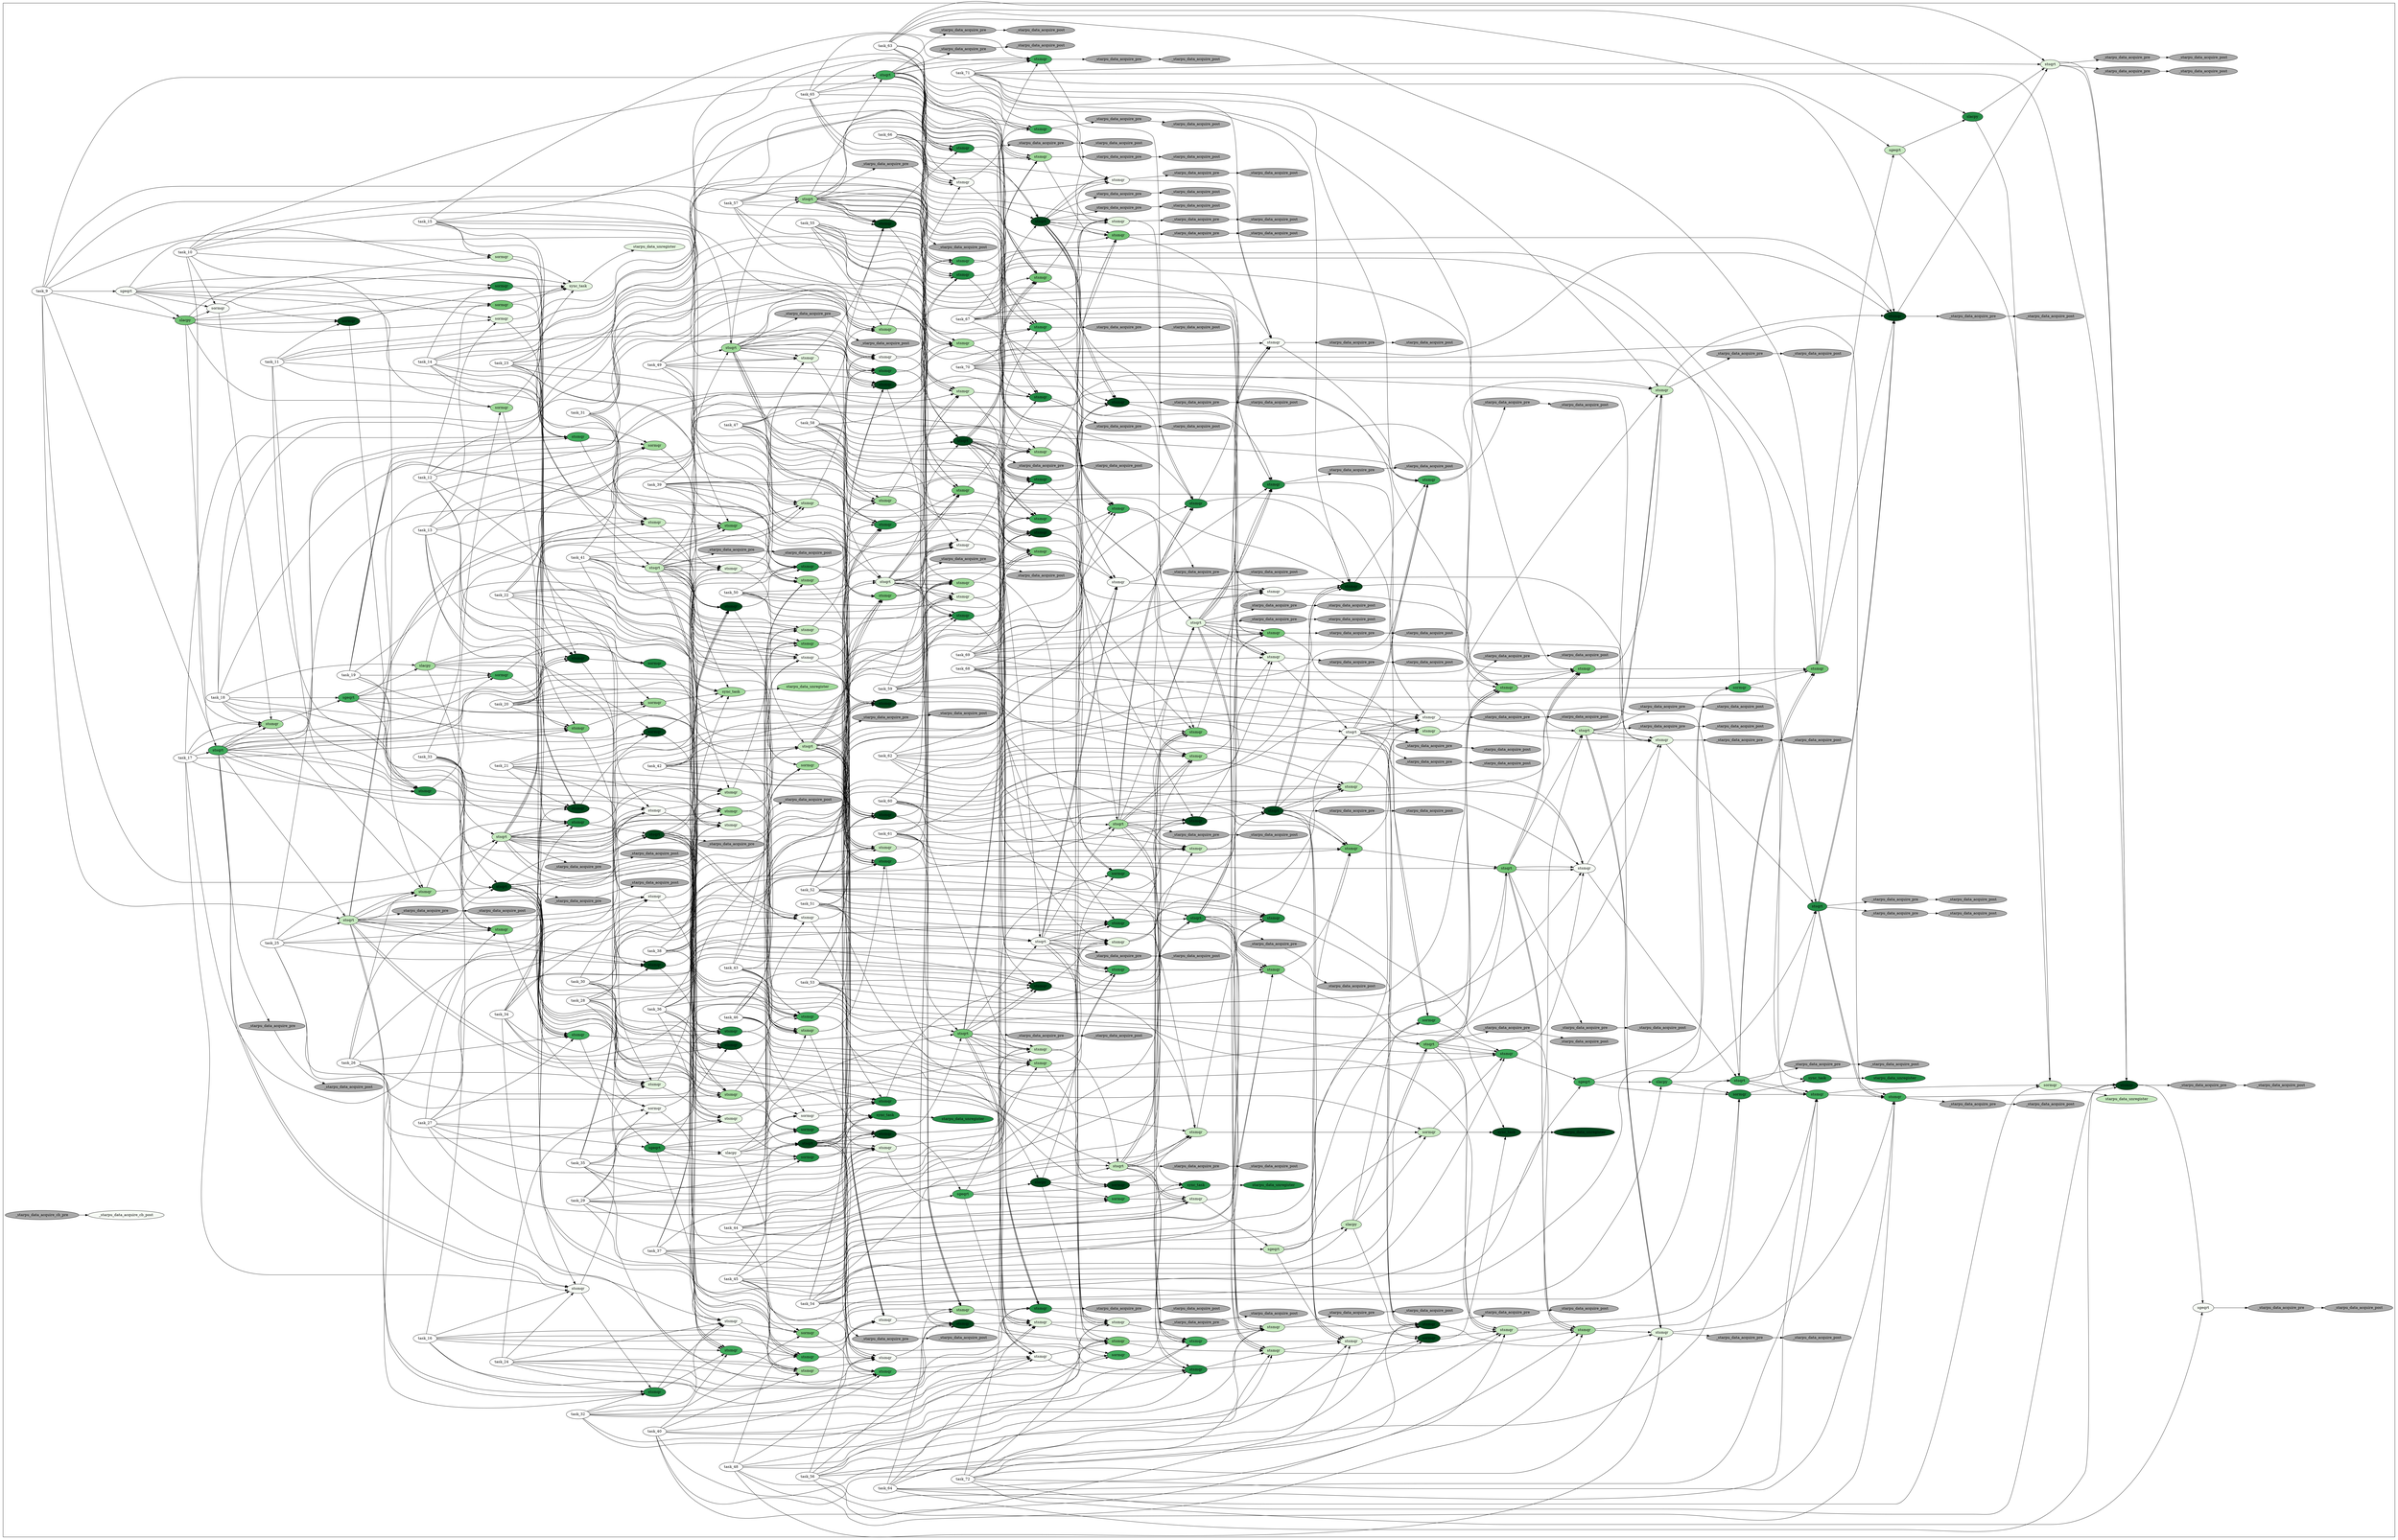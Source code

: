 digraph G {
	color=white
	rankdir=LR;
subgraph cluster_0 {
	color=black;
	 "task_9"->"task_73"
	 "task_73"->"task_74"
	 "task_9"->"task_74"
	 "task_74"->"task_75"
	 "task_73"->"task_75"
	 "task_10"->"task_75"
	 "task_74"->"task_76"
	 "task_73"->"task_76"
	 "task_11"->"task_76"
	 "task_74"->"task_77"
	 "task_73"->"task_77"
	 "task_12"->"task_77"
	 "task_74"->"task_78"
	 "task_73"->"task_78"
	 "task_13"->"task_78"
	 "task_74"->"task_79"
	 "task_73"->"task_79"
	 "task_14"->"task_79"
	 "task_74"->"task_80"
	 "task_73"->"task_80"
	 "task_15"->"task_80"
	 "task_74"->"task_81"
	 "task_73"->"task_81"
	 "task_16"->"task_81"
	 "task_74"->"task_82"
	 "task_9"->"task_82"
	 "task_17"->"task_82"
	 "task_75"->"task_83"
	 "task_10"->"task_83"
	 "task_18"->"task_83"
	 "task_82"->"task_83"
	 "task_17"->"task_83"
	 "task_82"->"task_83"
	 "task_76"->"task_84"
	 "task_11"->"task_84"
	 "task_19"->"task_84"
	 "task_82"->"task_84"
	 "task_17"->"task_84"
	 "task_82"->"task_84"
	 "task_77"->"task_85"
	 "task_12"->"task_85"
	 "task_20"->"task_85"
	 "task_82"->"task_85"
	 "task_17"->"task_85"
	 "task_82"->"task_85"
	 "task_78"->"task_86"
	 "task_13"->"task_86"
	 "task_21"->"task_86"
	 "task_82"->"task_86"
	 "task_17"->"task_86"
	 "task_82"->"task_86"
	 "task_79"->"task_87"
	 "task_14"->"task_87"
	 "task_22"->"task_87"
	 "task_82"->"task_87"
	 "task_17"->"task_87"
	 "task_82"->"task_87"
	 "task_80"->"task_88"
	 "task_15"->"task_88"
	 "task_23"->"task_88"
	 "task_82"->"task_88"
	 "task_17"->"task_88"
	 "task_82"->"task_88"
	 "task_81"->"task_89"
	 "task_16"->"task_89"
	 "task_24"->"task_89"
	 "task_82"->"task_89"
	 "task_17"->"task_89"
	 "task_82"->"task_89"
	 "task_82"->"task_90"
	 "task_9"->"task_90"
	 "task_25"->"task_90"
	 "task_83"->"task_91"
	 "task_10"->"task_91"
	 "task_26"->"task_91"
	 "task_90"->"task_91"
	 "task_25"->"task_91"
	 "task_90"->"task_91"
	 "task_84"->"task_92"
	 "task_11"->"task_92"
	 "task_27"->"task_92"
	 "task_90"->"task_92"
	 "task_25"->"task_92"
	 "task_90"->"task_92"
	 "task_85"->"task_93"
	 "task_12"->"task_93"
	 "task_28"->"task_93"
	 "task_90"->"task_93"
	 "task_25"->"task_93"
	 "task_90"->"task_93"
	 "task_86"->"task_94"
	 "task_13"->"task_94"
	 "task_29"->"task_94"
	 "task_90"->"task_94"
	 "task_25"->"task_94"
	 "task_90"->"task_94"
	 "task_87"->"task_95"
	 "task_14"->"task_95"
	 "task_30"->"task_95"
	 "task_90"->"task_95"
	 "task_25"->"task_95"
	 "task_90"->"task_95"
	 "task_88"->"task_96"
	 "task_15"->"task_96"
	 "task_31"->"task_96"
	 "task_90"->"task_96"
	 "task_25"->"task_96"
	 "task_90"->"task_96"
	 "task_89"->"task_97"
	 "task_16"->"task_97"
	 "task_32"->"task_97"
	 "task_90"->"task_97"
	 "task_25"->"task_97"
	 "task_90"->"task_97"
	 "task_90"->"task_98"
	 "task_9"->"task_98"
	 "task_33"->"task_98"
	 "task_91"->"task_99"
	 "task_10"->"task_99"
	 "task_34"->"task_99"
	 "task_98"->"task_99"
	 "task_33"->"task_99"
	 "task_98"->"task_99"
	 "task_92"->"task_100"
	 "task_11"->"task_100"
	 "task_35"->"task_100"
	 "task_98"->"task_100"
	 "task_33"->"task_100"
	 "task_98"->"task_100"
	 "task_93"->"task_101"
	 "task_12"->"task_101"
	 "task_36"->"task_101"
	 "task_98"->"task_101"
	 "task_33"->"task_101"
	 "task_98"->"task_101"
	 "task_94"->"task_102"
	 "task_13"->"task_102"
	 "task_37"->"task_102"
	 "task_98"->"task_102"
	 "task_33"->"task_102"
	 "task_98"->"task_102"
	 "task_95"->"task_103"
	 "task_14"->"task_103"
	 "task_38"->"task_103"
	 "task_98"->"task_103"
	 "task_33"->"task_103"
	 "task_98"->"task_103"
	 "task_96"->"task_104"
	 "task_15"->"task_104"
	 "task_39"->"task_104"
	 "task_98"->"task_104"
	 "task_33"->"task_104"
	 "task_98"->"task_104"
	 "task_97"->"task_105"
	 "task_16"->"task_105"
	 "task_40"->"task_105"
	 "task_98"->"task_105"
	 "task_33"->"task_105"
	 "task_98"->"task_105"
	 "task_98"->"task_106"
	 "task_9"->"task_106"
	 "task_41"->"task_106"
	 "task_99"->"task_107"
	 "task_10"->"task_107"
	 "task_42"->"task_107"
	 "task_106"->"task_107"
	 "task_41"->"task_107"
	 "task_106"->"task_107"
	 "task_100"->"task_108"
	 "task_11"->"task_108"
	 "task_43"->"task_108"
	 "task_106"->"task_108"
	 "task_41"->"task_108"
	 "task_106"->"task_108"
	 "task_101"->"task_109"
	 "task_12"->"task_109"
	 "task_44"->"task_109"
	 "task_106"->"task_109"
	 "task_41"->"task_109"
	 "task_106"->"task_109"
	 "task_102"->"task_110"
	 "task_13"->"task_110"
	 "task_45"->"task_110"
	 "task_106"->"task_110"
	 "task_41"->"task_110"
	 "task_106"->"task_110"
	 "task_103"->"task_111"
	 "task_14"->"task_111"
	 "task_46"->"task_111"
	 "task_106"->"task_111"
	 "task_41"->"task_111"
	 "task_106"->"task_111"
	 "task_104"->"task_112"
	 "task_15"->"task_112"
	 "task_47"->"task_112"
	 "task_106"->"task_112"
	 "task_41"->"task_112"
	 "task_106"->"task_112"
	 "task_105"->"task_113"
	 "task_16"->"task_113"
	 "task_48"->"task_113"
	 "task_106"->"task_113"
	 "task_41"->"task_113"
	 "task_106"->"task_113"
	 "task_106"->"task_114"
	 "task_9"->"task_114"
	 "task_49"->"task_114"
	 "task_107"->"task_115"
	 "task_10"->"task_115"
	 "task_50"->"task_115"
	 "task_114"->"task_115"
	 "task_49"->"task_115"
	 "task_114"->"task_115"
	 "task_108"->"task_116"
	 "task_11"->"task_116"
	 "task_51"->"task_116"
	 "task_114"->"task_116"
	 "task_49"->"task_116"
	 "task_114"->"task_116"
	 "task_109"->"task_117"
	 "task_12"->"task_117"
	 "task_52"->"task_117"
	 "task_114"->"task_117"
	 "task_49"->"task_117"
	 "task_114"->"task_117"
	 "task_110"->"task_118"
	 "task_13"->"task_118"
	 "task_53"->"task_118"
	 "task_114"->"task_118"
	 "task_49"->"task_118"
	 "task_114"->"task_118"
	 "task_111"->"task_119"
	 "task_14"->"task_119"
	 "task_54"->"task_119"
	 "task_114"->"task_119"
	 "task_49"->"task_119"
	 "task_114"->"task_119"
	 "task_112"->"task_120"
	 "task_15"->"task_120"
	 "task_55"->"task_120"
	 "task_114"->"task_120"
	 "task_49"->"task_120"
	 "task_114"->"task_120"
	 "task_113"->"task_121"
	 "task_16"->"task_121"
	 "task_56"->"task_121"
	 "task_114"->"task_121"
	 "task_49"->"task_121"
	 "task_114"->"task_121"
	 "task_114"->"task_122"
	 "task_9"->"task_122"
	 "task_57"->"task_122"
	 "task_115"->"task_123"
	 "task_10"->"task_123"
	 "task_58"->"task_123"
	 "task_122"->"task_123"
	 "task_57"->"task_123"
	 "task_122"->"task_123"
	 "task_116"->"task_124"
	 "task_11"->"task_124"
	 "task_59"->"task_124"
	 "task_122"->"task_124"
	 "task_57"->"task_124"
	 "task_122"->"task_124"
	 "task_117"->"task_125"
	 "task_12"->"task_125"
	 "task_60"->"task_125"
	 "task_122"->"task_125"
	 "task_57"->"task_125"
	 "task_122"->"task_125"
	 "task_118"->"task_126"
	 "task_13"->"task_126"
	 "task_61"->"task_126"
	 "task_122"->"task_126"
	 "task_57"->"task_126"
	 "task_122"->"task_126"
	 "task_119"->"task_127"
	 "task_14"->"task_127"
	 "task_62"->"task_127"
	 "task_122"->"task_127"
	 "task_57"->"task_127"
	 "task_122"->"task_127"
	 "task_120"->"task_128"
	 "task_15"->"task_128"
	 "task_63"->"task_128"
	 "task_122"->"task_128"
	 "task_57"->"task_128"
	 "task_122"->"task_128"
	 "task_121"->"task_129"
	 "task_16"->"task_129"
	 "task_64"->"task_129"
	 "task_122"->"task_129"
	 "task_57"->"task_129"
	 "task_122"->"task_129"
	 "task_122"->"task_130"
	 "task_9"->"task_130"
	 "task_65"->"task_130"
	 "task_123"->"task_131"
	 "task_10"->"task_131"
	 "task_66"->"task_131"
	 "task_130"->"task_131"
	 "task_65"->"task_131"
	 "task_130"->"task_131"
	 "task_124"->"task_132"
	 "task_11"->"task_132"
	 "task_67"->"task_132"
	 "task_130"->"task_132"
	 "task_65"->"task_132"
	 "task_130"->"task_132"
	 "task_125"->"task_133"
	 "task_12"->"task_133"
	 "task_68"->"task_133"
	 "task_130"->"task_133"
	 "task_65"->"task_133"
	 "task_130"->"task_133"
	 "task_126"->"task_134"
	 "task_13"->"task_134"
	 "task_69"->"task_134"
	 "task_130"->"task_134"
	 "task_65"->"task_134"
	 "task_130"->"task_134"
	 "task_127"->"task_135"
	 "task_14"->"task_135"
	 "task_70"->"task_135"
	 "task_130"->"task_135"
	 "task_65"->"task_135"
	 "task_130"->"task_135"
	 "task_128"->"task_136"
	 "task_15"->"task_136"
	 "task_71"->"task_136"
	 "task_130"->"task_136"
	 "task_65"->"task_136"
	 "task_130"->"task_136"
	 "task_129"->"task_137"
	 "task_16"->"task_137"
	 "task_72"->"task_137"
	 "task_130"->"task_137"
	 "task_65"->"task_137"
	 "task_130"->"task_137"
	 "task_83"->"task_138"
	 "task_18"->"task_138"
	 "task_138"->"task_139"
	 "task_18"->"task_139"
	 "task_139"->"task_140"
	 "task_138"->"task_140"
	 "task_84"->"task_140"
	 "task_19"->"task_140"
	 "task_139"->"task_141"
	 "task_138"->"task_141"
	 "task_85"->"task_141"
	 "task_20"->"task_141"
	 "task_139"->"task_142"
	 "task_138"->"task_142"
	 "task_86"->"task_142"
	 "task_21"->"task_142"
	 "task_139"->"task_143"
	 "task_138"->"task_143"
	 "task_87"->"task_143"
	 "task_22"->"task_143"
	 "task_139"->"task_144"
	 "task_138"->"task_144"
	 "task_88"->"task_144"
	 "task_23"->"task_144"
	 "task_139"->"task_145"
	 "task_138"->"task_145"
	 "task_89"->"task_145"
	 "task_24"->"task_145"
	 "task_139"->"task_146"
	 "task_18"->"task_146"
	 "task_91"->"task_146"
	 "task_26"->"task_146"
	 "task_140"->"task_147"
	 "task_19"->"task_147"
	 "task_92"->"task_147"
	 "task_27"->"task_147"
	 "task_146"->"task_147"
	 "task_26"->"task_147"
	 "task_146"->"task_147"
	 "task_141"->"task_148"
	 "task_20"->"task_148"
	 "task_93"->"task_148"
	 "task_28"->"task_148"
	 "task_146"->"task_148"
	 "task_26"->"task_148"
	 "task_146"->"task_148"
	 "task_142"->"task_149"
	 "task_21"->"task_149"
	 "task_94"->"task_149"
	 "task_29"->"task_149"
	 "task_146"->"task_149"
	 "task_26"->"task_149"
	 "task_146"->"task_149"
	 "task_143"->"task_150"
	 "task_22"->"task_150"
	 "task_95"->"task_150"
	 "task_30"->"task_150"
	 "task_146"->"task_150"
	 "task_26"->"task_150"
	 "task_146"->"task_150"
	 "task_144"->"task_151"
	 "task_23"->"task_151"
	 "task_96"->"task_151"
	 "task_31"->"task_151"
	 "task_146"->"task_151"
	 "task_26"->"task_151"
	 "task_146"->"task_151"
	 "task_145"->"task_152"
	 "task_24"->"task_152"
	 "task_97"->"task_152"
	 "task_32"->"task_152"
	 "task_146"->"task_152"
	 "task_26"->"task_152"
	 "task_146"->"task_152"
	 "task_146"->"task_153"
	 "task_18"->"task_153"
	 "task_99"->"task_153"
	 "task_34"->"task_153"
	 "task_147"->"task_154"
	 "task_19"->"task_154"
	 "task_100"->"task_154"
	 "task_35"->"task_154"
	 "task_153"->"task_154"
	 "task_34"->"task_154"
	 "task_153"->"task_154"
	 "task_148"->"task_155"
	 "task_20"->"task_155"
	 "task_101"->"task_155"
	 "task_36"->"task_155"
	 "task_153"->"task_155"
	 "task_34"->"task_155"
	 "task_153"->"task_155"
	 "task_149"->"task_156"
	 "task_21"->"task_156"
	 "task_102"->"task_156"
	 "task_37"->"task_156"
	 "task_153"->"task_156"
	 "task_34"->"task_156"
	 "task_153"->"task_156"
	 "task_150"->"task_157"
	 "task_22"->"task_157"
	 "task_103"->"task_157"
	 "task_38"->"task_157"
	 "task_153"->"task_157"
	 "task_34"->"task_157"
	 "task_153"->"task_157"
	 "task_151"->"task_158"
	 "task_23"->"task_158"
	 "task_104"->"task_158"
	 "task_39"->"task_158"
	 "task_153"->"task_158"
	 "task_34"->"task_158"
	 "task_153"->"task_158"
	 "task_152"->"task_159"
	 "task_24"->"task_159"
	 "task_105"->"task_159"
	 "task_40"->"task_159"
	 "task_153"->"task_159"
	 "task_34"->"task_159"
	 "task_153"->"task_159"
	 "task_153"->"task_160"
	 "task_18"->"task_160"
	 "task_107"->"task_160"
	 "task_42"->"task_160"
	 "task_154"->"task_161"
	 "task_19"->"task_161"
	 "task_108"->"task_161"
	 "task_43"->"task_161"
	 "task_160"->"task_161"
	 "task_42"->"task_161"
	 "task_160"->"task_161"
	 "task_155"->"task_162"
	 "task_20"->"task_162"
	 "task_109"->"task_162"
	 "task_44"->"task_162"
	 "task_160"->"task_162"
	 "task_42"->"task_162"
	 "task_160"->"task_162"
	 "task_156"->"task_163"
	 "task_21"->"task_163"
	 "task_110"->"task_163"
	 "task_45"->"task_163"
	 "task_160"->"task_163"
	 "task_42"->"task_163"
	 "task_160"->"task_163"
	 "task_157"->"task_164"
	 "task_22"->"task_164"
	 "task_111"->"task_164"
	 "task_46"->"task_164"
	 "task_160"->"task_164"
	 "task_42"->"task_164"
	 "task_160"->"task_164"
	 "task_158"->"task_165"
	 "task_23"->"task_165"
	 "task_112"->"task_165"
	 "task_47"->"task_165"
	 "task_160"->"task_165"
	 "task_42"->"task_165"
	 "task_160"->"task_165"
	 "task_159"->"task_166"
	 "task_24"->"task_166"
	 "task_113"->"task_166"
	 "task_48"->"task_166"
	 "task_160"->"task_166"
	 "task_42"->"task_166"
	 "task_160"->"task_166"
	 "task_160"->"task_167"
	 "task_18"->"task_167"
	 "task_115"->"task_167"
	 "task_50"->"task_167"
	 "task_161"->"task_168"
	 "task_19"->"task_168"
	 "task_116"->"task_168"
	 "task_51"->"task_168"
	 "task_167"->"task_168"
	 "task_50"->"task_168"
	 "task_167"->"task_168"
	 "task_162"->"task_169"
	 "task_20"->"task_169"
	 "task_117"->"task_169"
	 "task_52"->"task_169"
	 "task_167"->"task_169"
	 "task_50"->"task_169"
	 "task_167"->"task_169"
	 "task_163"->"task_170"
	 "task_21"->"task_170"
	 "task_118"->"task_170"
	 "task_53"->"task_170"
	 "task_167"->"task_170"
	 "task_50"->"task_170"
	 "task_167"->"task_170"
	 "task_164"->"task_171"
	 "task_22"->"task_171"
	 "task_119"->"task_171"
	 "task_54"->"task_171"
	 "task_167"->"task_171"
	 "task_50"->"task_171"
	 "task_167"->"task_171"
	 "task_165"->"task_172"
	 "task_23"->"task_172"
	 "task_120"->"task_172"
	 "task_55"->"task_172"
	 "task_167"->"task_172"
	 "task_50"->"task_172"
	 "task_167"->"task_172"
	 "task_166"->"task_173"
	 "task_24"->"task_173"
	 "task_121"->"task_173"
	 "task_56"->"task_173"
	 "task_167"->"task_173"
	 "task_50"->"task_173"
	 "task_167"->"task_173"
	 "task_167"->"task_174"
	 "task_18"->"task_174"
	 "task_123"->"task_174"
	 "task_58"->"task_174"
	 "task_168"->"task_175"
	 "task_19"->"task_175"
	 "task_124"->"task_175"
	 "task_59"->"task_175"
	 "task_174"->"task_175"
	 "task_58"->"task_175"
	 "task_174"->"task_175"
	 "task_169"->"task_176"
	 "task_20"->"task_176"
	 "task_125"->"task_176"
	 "task_60"->"task_176"
	 "task_174"->"task_176"
	 "task_58"->"task_176"
	 "task_174"->"task_176"
	 "task_170"->"task_177"
	 "task_21"->"task_177"
	 "task_126"->"task_177"
	 "task_61"->"task_177"
	 "task_174"->"task_177"
	 "task_58"->"task_177"
	 "task_174"->"task_177"
	 "task_171"->"task_178"
	 "task_22"->"task_178"
	 "task_127"->"task_178"
	 "task_62"->"task_178"
	 "task_174"->"task_178"
	 "task_58"->"task_178"
	 "task_174"->"task_178"
	 "task_172"->"task_179"
	 "task_23"->"task_179"
	 "task_128"->"task_179"
	 "task_63"->"task_179"
	 "task_174"->"task_179"
	 "task_58"->"task_179"
	 "task_174"->"task_179"
	 "task_173"->"task_180"
	 "task_24"->"task_180"
	 "task_129"->"task_180"
	 "task_64"->"task_180"
	 "task_174"->"task_180"
	 "task_58"->"task_180"
	 "task_174"->"task_180"
	 "task_174"->"task_181"
	 "task_18"->"task_181"
	 "task_131"->"task_181"
	 "task_66"->"task_181"
	 "task_175"->"task_182"
	 "task_19"->"task_182"
	 "task_132"->"task_182"
	 "task_67"->"task_182"
	 "task_181"->"task_182"
	 "task_66"->"task_182"
	 "task_181"->"task_182"
	 "task_176"->"task_183"
	 "task_20"->"task_183"
	 "task_133"->"task_183"
	 "task_68"->"task_183"
	 "task_181"->"task_183"
	 "task_66"->"task_183"
	 "task_181"->"task_183"
	 "task_177"->"task_184"
	 "task_21"->"task_184"
	 "task_134"->"task_184"
	 "task_69"->"task_184"
	 "task_181"->"task_184"
	 "task_66"->"task_184"
	 "task_181"->"task_184"
	 "task_178"->"task_185"
	 "task_22"->"task_185"
	 "task_135"->"task_185"
	 "task_70"->"task_185"
	 "task_181"->"task_185"
	 "task_66"->"task_185"
	 "task_181"->"task_185"
	 "task_179"->"task_186"
	 "task_23"->"task_186"
	 "task_136"->"task_186"
	 "task_71"->"task_186"
	 "task_181"->"task_186"
	 "task_66"->"task_186"
	 "task_181"->"task_186"
	 "task_180"->"task_187"
	 "task_24"->"task_187"
	 "task_137"->"task_187"
	 "task_72"->"task_187"
	 "task_181"->"task_187"
	 "task_66"->"task_187"
	 "task_181"->"task_187"
	 "task_147"->"task_188"
	 "task_27"->"task_188"
	 "task_188"->"task_189"
	 "task_27"->"task_189"
	 "task_189"->"task_190"
	 "task_188"->"task_190"
	 "task_148"->"task_190"
	 "task_28"->"task_190"
	 "task_189"->"task_191"
	 "task_188"->"task_191"
	 "task_149"->"task_191"
	 "task_29"->"task_191"
	 "task_189"->"task_192"
	 "task_188"->"task_192"
	 "task_150"->"task_192"
	 "task_30"->"task_192"
	 "task_189"->"task_193"
	 "task_188"->"task_193"
	 "task_151"->"task_193"
	 "task_31"->"task_193"
	 "task_189"->"task_194"
	 "task_188"->"task_194"
	 "task_152"->"task_194"
	 "task_32"->"task_194"
	 "task_189"->"task_195"
	 "task_27"->"task_195"
	 "task_154"->"task_195"
	 "task_35"->"task_195"
	 "task_190"->"task_196"
	 "task_28"->"task_196"
	 "task_155"->"task_196"
	 "task_36"->"task_196"
	 "task_195"->"task_196"
	 "task_35"->"task_196"
	 "task_195"->"task_196"
	 "task_191"->"task_197"
	 "task_29"->"task_197"
	 "task_156"->"task_197"
	 "task_37"->"task_197"
	 "task_195"->"task_197"
	 "task_35"->"task_197"
	 "task_195"->"task_197"
	 "task_192"->"task_198"
	 "task_30"->"task_198"
	 "task_157"->"task_198"
	 "task_38"->"task_198"
	 "task_195"->"task_198"
	 "task_35"->"task_198"
	 "task_195"->"task_198"
	 "task_193"->"task_199"
	 "task_31"->"task_199"
	 "task_158"->"task_199"
	 "task_39"->"task_199"
	 "task_195"->"task_199"
	 "task_35"->"task_199"
	 "task_195"->"task_199"
	 "task_194"->"task_200"
	 "task_32"->"task_200"
	 "task_159"->"task_200"
	 "task_40"->"task_200"
	 "task_195"->"task_200"
	 "task_35"->"task_200"
	 "task_195"->"task_200"
	 "task_195"->"task_201"
	 "task_27"->"task_201"
	 "task_161"->"task_201"
	 "task_43"->"task_201"
	 "task_196"->"task_202"
	 "task_28"->"task_202"
	 "task_162"->"task_202"
	 "task_44"->"task_202"
	 "task_201"->"task_202"
	 "task_43"->"task_202"
	 "task_201"->"task_202"
	 "task_197"->"task_203"
	 "task_29"->"task_203"
	 "task_163"->"task_203"
	 "task_45"->"task_203"
	 "task_201"->"task_203"
	 "task_43"->"task_203"
	 "task_201"->"task_203"
	 "task_198"->"task_204"
	 "task_30"->"task_204"
	 "task_164"->"task_204"
	 "task_46"->"task_204"
	 "task_201"->"task_204"
	 "task_43"->"task_204"
	 "task_201"->"task_204"
	 "task_199"->"task_205"
	 "task_31"->"task_205"
	 "task_165"->"task_205"
	 "task_47"->"task_205"
	 "task_201"->"task_205"
	 "task_43"->"task_205"
	 "task_201"->"task_205"
	 "task_200"->"task_206"
	 "task_32"->"task_206"
	 "task_166"->"task_206"
	 "task_48"->"task_206"
	 "task_201"->"task_206"
	 "task_43"->"task_206"
	 "task_201"->"task_206"
	 "task_201"->"task_207"
	 "task_27"->"task_207"
	 "task_168"->"task_207"
	 "task_51"->"task_207"
	 "task_202"->"task_208"
	 "task_28"->"task_208"
	 "task_169"->"task_208"
	 "task_52"->"task_208"
	 "task_207"->"task_208"
	 "task_51"->"task_208"
	 "task_207"->"task_208"
	 "task_203"->"task_209"
	 "task_29"->"task_209"
	 "task_170"->"task_209"
	 "task_53"->"task_209"
	 "task_207"->"task_209"
	 "task_51"->"task_209"
	 "task_207"->"task_209"
	 "task_204"->"task_210"
	 "task_30"->"task_210"
	 "task_171"->"task_210"
	 "task_54"->"task_210"
	 "task_207"->"task_210"
	 "task_51"->"task_210"
	 "task_207"->"task_210"
	 "task_205"->"task_211"
	 "task_31"->"task_211"
	 "task_172"->"task_211"
	 "task_55"->"task_211"
	 "task_207"->"task_211"
	 "task_51"->"task_211"
	 "task_207"->"task_211"
	 "task_206"->"task_212"
	 "task_32"->"task_212"
	 "task_173"->"task_212"
	 "task_56"->"task_212"
	 "task_207"->"task_212"
	 "task_51"->"task_212"
	 "task_207"->"task_212"
	 "task_207"->"task_213"
	 "task_27"->"task_213"
	 "task_175"->"task_213"
	 "task_59"->"task_213"
	 "task_208"->"task_214"
	 "task_28"->"task_214"
	 "task_176"->"task_214"
	 "task_60"->"task_214"
	 "task_213"->"task_214"
	 "task_59"->"task_214"
	 "task_213"->"task_214"
	 "task_209"->"task_215"
	 "task_29"->"task_215"
	 "task_177"->"task_215"
	 "task_61"->"task_215"
	 "task_213"->"task_215"
	 "task_59"->"task_215"
	 "task_213"->"task_215"
	 "task_210"->"task_216"
	 "task_30"->"task_216"
	 "task_178"->"task_216"
	 "task_62"->"task_216"
	 "task_213"->"task_216"
	 "task_59"->"task_216"
	 "task_213"->"task_216"
	 "task_211"->"task_217"
	 "task_31"->"task_217"
	 "task_179"->"task_217"
	 "task_63"->"task_217"
	 "task_213"->"task_217"
	 "task_59"->"task_217"
	 "task_213"->"task_217"
	 "task_212"->"task_218"
	 "task_32"->"task_218"
	 "task_180"->"task_218"
	 "task_64"->"task_218"
	 "task_213"->"task_218"
	 "task_59"->"task_218"
	 "task_213"->"task_218"
	 "task_213"->"task_219"
	 "task_27"->"task_219"
	 "task_182"->"task_219"
	 "task_67"->"task_219"
	 "task_214"->"task_220"
	 "task_28"->"task_220"
	 "task_183"->"task_220"
	 "task_68"->"task_220"
	 "task_219"->"task_220"
	 "task_67"->"task_220"
	 "task_219"->"task_220"
	 "task_215"->"task_221"
	 "task_29"->"task_221"
	 "task_184"->"task_221"
	 "task_69"->"task_221"
	 "task_219"->"task_221"
	 "task_67"->"task_221"
	 "task_219"->"task_221"
	 "task_216"->"task_222"
	 "task_30"->"task_222"
	 "task_185"->"task_222"
	 "task_70"->"task_222"
	 "task_219"->"task_222"
	 "task_67"->"task_222"
	 "task_219"->"task_222"
	 "task_217"->"task_223"
	 "task_31"->"task_223"
	 "task_186"->"task_223"
	 "task_71"->"task_223"
	 "task_219"->"task_223"
	 "task_67"->"task_223"
	 "task_219"->"task_223"
	 "task_218"->"task_224"
	 "task_32"->"task_224"
	 "task_187"->"task_224"
	 "task_72"->"task_224"
	 "task_219"->"task_224"
	 "task_67"->"task_224"
	 "task_219"->"task_224"
	 "task_196"->"task_225"
	 "task_36"->"task_225"
	 "task_225"->"task_226"
	 "task_36"->"task_226"
	 "task_226"->"task_227"
	 "task_225"->"task_227"
	 "task_197"->"task_227"
	 "task_37"->"task_227"
	 "task_226"->"task_228"
	 "task_225"->"task_228"
	 "task_198"->"task_228"
	 "task_38"->"task_228"
	 "task_226"->"task_229"
	 "task_225"->"task_229"
	 "task_199"->"task_229"
	 "task_39"->"task_229"
	 "task_226"->"task_230"
	 "task_225"->"task_230"
	 "task_200"->"task_230"
	 "task_40"->"task_230"
	 "task_226"->"task_231"
	 "task_36"->"task_231"
	 "task_202"->"task_231"
	 "task_44"->"task_231"
	 "task_227"->"task_232"
	 "task_37"->"task_232"
	 "task_203"->"task_232"
	 "task_45"->"task_232"
	 "task_231"->"task_232"
	 "task_44"->"task_232"
	 "task_231"->"task_232"
	 "task_228"->"task_233"
	 "task_38"->"task_233"
	 "task_204"->"task_233"
	 "task_46"->"task_233"
	 "task_231"->"task_233"
	 "task_44"->"task_233"
	 "task_231"->"task_233"
	 "task_229"->"task_234"
	 "task_39"->"task_234"
	 "task_205"->"task_234"
	 "task_47"->"task_234"
	 "task_231"->"task_234"
	 "task_44"->"task_234"
	 "task_231"->"task_234"
	 "task_230"->"task_235"
	 "task_40"->"task_235"
	 "task_206"->"task_235"
	 "task_48"->"task_235"
	 "task_231"->"task_235"
	 "task_44"->"task_235"
	 "task_231"->"task_235"
	 "task_231"->"task_236"
	 "task_36"->"task_236"
	 "task_208"->"task_236"
	 "task_52"->"task_236"
	 "task_232"->"task_237"
	 "task_37"->"task_237"
	 "task_209"->"task_237"
	 "task_53"->"task_237"
	 "task_236"->"task_237"
	 "task_52"->"task_237"
	 "task_236"->"task_237"
	 "task_233"->"task_238"
	 "task_38"->"task_238"
	 "task_210"->"task_238"
	 "task_54"->"task_238"
	 "task_236"->"task_238"
	 "task_52"->"task_238"
	 "task_236"->"task_238"
	 "task_234"->"task_239"
	 "task_39"->"task_239"
	 "task_211"->"task_239"
	 "task_55"->"task_239"
	 "task_236"->"task_239"
	 "task_52"->"task_239"
	 "task_236"->"task_239"
	 "task_235"->"task_240"
	 "task_40"->"task_240"
	 "task_212"->"task_240"
	 "task_56"->"task_240"
	 "task_236"->"task_240"
	 "task_52"->"task_240"
	 "task_236"->"task_240"
	 "task_236"->"task_241"
	 "task_36"->"task_241"
	 "task_214"->"task_241"
	 "task_60"->"task_241"
	 "task_237"->"task_242"
	 "task_37"->"task_242"
	 "task_215"->"task_242"
	 "task_61"->"task_242"
	 "task_241"->"task_242"
	 "task_60"->"task_242"
	 "task_241"->"task_242"
	 "task_238"->"task_243"
	 "task_38"->"task_243"
	 "task_216"->"task_243"
	 "task_62"->"task_243"
	 "task_241"->"task_243"
	 "task_60"->"task_243"
	 "task_241"->"task_243"
	 "task_239"->"task_244"
	 "task_39"->"task_244"
	 "task_217"->"task_244"
	 "task_63"->"task_244"
	 "task_241"->"task_244"
	 "task_60"->"task_244"
	 "task_241"->"task_244"
	 "task_240"->"task_245"
	 "task_40"->"task_245"
	 "task_218"->"task_245"
	 "task_64"->"task_245"
	 "task_241"->"task_245"
	 "task_60"->"task_245"
	 "task_241"->"task_245"
	 "task_241"->"task_246"
	 "task_36"->"task_246"
	 "task_220"->"task_246"
	 "task_68"->"task_246"
	 "task_242"->"task_247"
	 "task_37"->"task_247"
	 "task_221"->"task_247"
	 "task_69"->"task_247"
	 "task_246"->"task_247"
	 "task_68"->"task_247"
	 "task_246"->"task_247"
	 "task_243"->"task_248"
	 "task_38"->"task_248"
	 "task_222"->"task_248"
	 "task_70"->"task_248"
	 "task_246"->"task_248"
	 "task_68"->"task_248"
	 "task_246"->"task_248"
	 "task_244"->"task_249"
	 "task_39"->"task_249"
	 "task_223"->"task_249"
	 "task_71"->"task_249"
	 "task_246"->"task_249"
	 "task_68"->"task_249"
	 "task_246"->"task_249"
	 "task_245"->"task_250"
	 "task_40"->"task_250"
	 "task_224"->"task_250"
	 "task_72"->"task_250"
	 "task_246"->"task_250"
	 "task_68"->"task_250"
	 "task_246"->"task_250"
	 "task_232"->"task_251"
	 "task_45"->"task_251"
	 "task_251"->"task_252"
	 "task_45"->"task_252"
	 "task_252"->"task_253"
	 "task_251"->"task_253"
	 "task_233"->"task_253"
	 "task_46"->"task_253"
	 "task_252"->"task_254"
	 "task_251"->"task_254"
	 "task_234"->"task_254"
	 "task_47"->"task_254"
	 "task_252"->"task_255"
	 "task_251"->"task_255"
	 "task_235"->"task_255"
	 "task_48"->"task_255"
	 "task_252"->"task_256"
	 "task_45"->"task_256"
	 "task_237"->"task_256"
	 "task_53"->"task_256"
	 "task_253"->"task_257"
	 "task_46"->"task_257"
	 "task_238"->"task_257"
	 "task_54"->"task_257"
	 "task_256"->"task_257"
	 "task_53"->"task_257"
	 "task_256"->"task_257"
	 "task_254"->"task_258"
	 "task_47"->"task_258"
	 "task_239"->"task_258"
	 "task_55"->"task_258"
	 "task_256"->"task_258"
	 "task_53"->"task_258"
	 "task_256"->"task_258"
	 "task_255"->"task_259"
	 "task_48"->"task_259"
	 "task_240"->"task_259"
	 "task_56"->"task_259"
	 "task_256"->"task_259"
	 "task_53"->"task_259"
	 "task_256"->"task_259"
	 "task_256"->"task_260"
	 "task_45"->"task_260"
	 "task_242"->"task_260"
	 "task_61"->"task_260"
	 "task_257"->"task_261"
	 "task_46"->"task_261"
	 "task_243"->"task_261"
	 "task_62"->"task_261"
	 "task_260"->"task_261"
	 "task_61"->"task_261"
	 "task_260"->"task_261"
	 "task_258"->"task_262"
	 "task_47"->"task_262"
	 "task_244"->"task_262"
	 "task_63"->"task_262"
	 "task_260"->"task_262"
	 "task_61"->"task_262"
	 "task_260"->"task_262"
	 "task_259"->"task_263"
	 "task_48"->"task_263"
	 "task_245"->"task_263"
	 "task_64"->"task_263"
	 "task_260"->"task_263"
	 "task_61"->"task_263"
	 "task_260"->"task_263"
	 "task_260"->"task_264"
	 "task_45"->"task_264"
	 "task_247"->"task_264"
	 "task_69"->"task_264"
	 "task_261"->"task_265"
	 "task_46"->"task_265"
	 "task_248"->"task_265"
	 "task_70"->"task_265"
	 "task_264"->"task_265"
	 "task_69"->"task_265"
	 "task_264"->"task_265"
	 "task_262"->"task_266"
	 "task_47"->"task_266"
	 "task_249"->"task_266"
	 "task_71"->"task_266"
	 "task_264"->"task_266"
	 "task_69"->"task_266"
	 "task_264"->"task_266"
	 "task_263"->"task_267"
	 "task_48"->"task_267"
	 "task_250"->"task_267"
	 "task_72"->"task_267"
	 "task_264"->"task_267"
	 "task_69"->"task_267"
	 "task_264"->"task_267"
	 "task_257"->"task_268"
	 "task_54"->"task_268"
	 "task_268"->"task_269"
	 "task_54"->"task_269"
	 "task_269"->"task_270"
	 "task_268"->"task_270"
	 "task_258"->"task_270"
	 "task_55"->"task_270"
	 "task_269"->"task_271"
	 "task_268"->"task_271"
	 "task_259"->"task_271"
	 "task_56"->"task_271"
	 "task_269"->"task_272"
	 "task_54"->"task_272"
	 "task_261"->"task_272"
	 "task_62"->"task_272"
	 "task_270"->"task_273"
	 "task_55"->"task_273"
	 "task_262"->"task_273"
	 "task_63"->"task_273"
	 "task_272"->"task_273"
	 "task_62"->"task_273"
	 "task_272"->"task_273"
	 "task_271"->"task_274"
	 "task_56"->"task_274"
	 "task_263"->"task_274"
	 "task_64"->"task_274"
	 "task_272"->"task_274"
	 "task_62"->"task_274"
	 "task_272"->"task_274"
	 "task_272"->"task_275"
	 "task_54"->"task_275"
	 "task_265"->"task_275"
	 "task_70"->"task_275"
	 "task_273"->"task_276"
	 "task_55"->"task_276"
	 "task_266"->"task_276"
	 "task_71"->"task_276"
	 "task_275"->"task_276"
	 "task_70"->"task_276"
	 "task_275"->"task_276"
	 "task_274"->"task_277"
	 "task_56"->"task_277"
	 "task_267"->"task_277"
	 "task_72"->"task_277"
	 "task_275"->"task_277"
	 "task_70"->"task_277"
	 "task_275"->"task_277"
	 "task_273"->"task_278"
	 "task_63"->"task_278"
	 "task_278"->"task_279"
	 "task_63"->"task_279"
	 "task_279"->"task_280"
	 "task_278"->"task_280"
	 "task_274"->"task_280"
	 "task_64"->"task_280"
	 "task_279"->"task_281"
	 "task_63"->"task_281"
	 "task_276"->"task_281"
	 "task_71"->"task_281"
	 "task_280"->"task_282"
	 "task_64"->"task_282"
	 "task_277"->"task_282"
	 "task_72"->"task_282"
	 "task_281"->"task_282"
	 "task_71"->"task_282"
	 "task_281"->"task_282"
	 "task_282"->"task_283"
	 "task_72"->"task_283"
	 "task_285"->"task_284"
	 "task_285" [ style=filled, label="_starpu_data_acquire_cb_pre", fillcolor="#aaaaaa"]
	 "task_81"->"task_287"
	 "task_80"->"task_287"
	 "task_79"->"task_287"
	 "task_78"->"task_287"
	 "task_77"->"task_287"
	 "task_76"->"task_287"
	 "task_75"->"task_287"
	 "task_287"->"task_286"
	 "task_284" [ style=filled, label="_starpu_data_acquire_cb_post", fillcolor="/greens9/1"]
	 "task_73" [ style=filled, label="sgeqrt", fillcolor="/greens9/1"]
	 "task_74" [ style=filled, label="slacpy", fillcolor="/greens9/5"]
	 "task_75" [ style=filled, label="sormqr", fillcolor="/greens9/1"]
	 "task_76" [ style=filled, label="sormqr", fillcolor="/greens9/9"]
	 "task_79" [ style=filled, label="sormqr", fillcolor="/greens9/7"]
	 "task_80" [ style=filled, label="sormqr", fillcolor="/greens9/3"]
	 "task_81" [ style=filled, label="sormqr", fillcolor="/greens9/4"]
	 "task_82" [ style=filled, label="stsqrt", fillcolor="/greens9/6"]
	 "task_77" [ style=filled, label="sormqr", fillcolor="/greens9/5"]
	 "task_87" [ style=filled, label="stsmqr", fillcolor="/greens9/9"]
	 "task_88" [ style=filled, label="stsmqr", fillcolor="/greens9/6"]
	 "task_83" [ style=filled, label="stsmqr", fillcolor="/greens9/4"]
	 "task_286" [ style=filled, label="starpu_data_unregister", fillcolor="/greens9/2"]
	 "task_287" [ style=filled, label="sync_task", fillcolor="/greens9/2"]
	 "task_78" [ style=filled, label="sormqr", fillcolor="/greens9/2"]
	 "task_145"->"task_289"
	 "task_144"->"task_289"
	 "task_143"->"task_289"
	 "task_142"->"task_289"
	 "task_141"->"task_289"
	 "task_140"->"task_289"
	 "task_289"->"task_288"
	 "task_84" [ style=filled, label="stsmqr", fillcolor="/greens9/7"]
	 "task_138" [ style=filled, label="sgeqrt", fillcolor="/greens9/6"]
	 "task_139" [ style=filled, label="slacpy", fillcolor="/greens9/4"]
	 "task_89" [ style=filled, label="stsmqr", fillcolor="/greens9/1"]
	 "task_86" [ style=filled, label="stsmqr", fillcolor="/greens9/9"]
	 "task_140" [ style=filled, label="sormqr", fillcolor="/greens9/6"]
	 "task_144" [ style=filled, label="sormqr", fillcolor="/greens9/4"]
	 "task_85" [ style=filled, label="stsmqr", fillcolor="/greens9/5"]
	 "task_143" [ style=filled, label="sormqr", fillcolor="/greens9/7"]
	 "task_145" [ style=filled, label="sormqr", fillcolor="/greens9/1"]
	 "task_142" [ style=filled, label="sormqr", fillcolor="/greens9/9"]
	 "task_288" [ style=filled, label="starpu_data_unregister", fillcolor="/greens9/4"]
	 "task_289" [ style=filled, label="sync_task", fillcolor="/greens9/4"]
	 "task_141" [ style=filled, label="sormqr", fillcolor="/greens9/4"]
	 "task_194"->"task_291"
	 "task_193"->"task_291"
	 "task_192"->"task_291"
	 "task_191"->"task_291"
	 "task_190"->"task_291"
	 "task_291"->"task_290"
	 "task_90" [ style=filled, label="stsqrt", fillcolor="/greens9/3"]
	 "task_96" [ style=filled, label="stsmqr", fillcolor="/greens9/3"]
	 "task_95" [ style=filled, label="stsmqr", fillcolor="/greens9/1"]
	 "task_93" [ style=filled, label="stsmqr", fillcolor="/greens9/9"]
	 "task_97" [ style=filled, label="stsmqr", fillcolor="/greens9/7"]
	 "task_92" [ style=filled, label="stsmqr", fillcolor="/greens9/5"]
	 "task_91" [ style=filled, label="stsmqr", fillcolor="/greens9/4"]
	 "task_98" [ style=filled, label="stsqrt", fillcolor="/greens9/3"]
	 "task_94" [ style=filled, label="stsmqr", fillcolor="/greens9/2"]
	 "task_103" [ style=filled, label="stsmqr", fillcolor="/greens9/3"]
	 "task_99" [ style=filled, label="stsmqr", fillcolor="/greens9/7"]
	 "task_101" [ style=filled, label="stsmqr", fillcolor="/greens9/4"]
	 "task_105" [ style=filled, label="stsmqr", fillcolor="/greens9/6"]
	 "task_102" [ style=filled, label="stsmqr", fillcolor="/greens9/2"]
	 "task_146" [ style=filled, label="stsqrt", fillcolor="/greens9/9"]
	 "task_100" [ style=filled, label="stsmqr", fillcolor="/greens9/1"]
	 "task_151" [ style=filled, label="stsmqr", fillcolor="/greens9/9"]
	 "task_150" [ style=filled, label="stsmqr", fillcolor="/greens9/7"]
	 "task_152" [ style=filled, label="stsmqr", fillcolor="/greens9/1"]
	 "task_147" [ style=filled, label="stsmqr", fillcolor="/greens9/6"]
	 "task_148" [ style=filled, label="stsmqr", fillcolor="/greens9/4"]
	 "task_188" [ style=filled, label="sgeqrt", fillcolor="/greens9/7"]
	 "task_189" [ style=filled, label="slacpy", fillcolor="/greens9/1"]
	 "task_104" [ style=filled, label="stsmqr", fillcolor="/greens9/5"]
	 "task_153" [ style=filled, label="stsqrt", fillcolor="/greens9/9"]
	 "task_192" [ style=filled, label="sormqr", fillcolor="/greens9/1"]
	 "task_190" [ style=filled, label="sormqr", fillcolor="/greens9/7"]
	 "task_193" [ style=filled, label="sormqr", fillcolor="/greens9/4"]
	 "task_154" [ style=filled, label="stsmqr", fillcolor="/greens9/9"]
	 "task_157" [ style=filled, label="stsmqr", fillcolor="/greens9/1"]
	 "task_158" [ style=filled, label="stsmqr", fillcolor="/greens9/7"]
	 "task_155" [ style=filled, label="stsmqr", fillcolor="/greens9/6"]
	 "task_194" [ style=filled, label="sormqr", fillcolor="/greens9/5"]
	 "task_159" [ style=filled, label="stsmqr", fillcolor="/greens9/4"]
	 "task_149" [ style=filled, label="stsmqr", fillcolor="/greens9/2"]
	 "task_106" [ style=filled, label="stsqrt", fillcolor="/greens9/3"]
	 "task_156" [ style=filled, label="stsmqr", fillcolor="/greens9/4"]
	 "task_108" [ style=filled, label="stsmqr", fillcolor="/greens9/3"]
	 "task_111" [ style=filled, label="stsmqr", fillcolor="/greens9/4"]
	 "task_110" [ style=filled, label="stsmqr", fillcolor="/greens9/1"]
	 "task_290" [ style=filled, label="starpu_data_unregister", fillcolor="/greens9/7"]
	 "task_291" [ style=filled, label="sync_task", fillcolor="/greens9/7"]
	 "task_191" [ style=filled, label="sormqr", fillcolor="/greens9/7"]
	 "task_230"->"task_293"
	 "task_229"->"task_293"
	 "task_228"->"task_293"
	 "task_227"->"task_293"
	 "task_293"->"task_292"
	 "task_112" [ style=filled, label="stsmqr", fillcolor="/greens9/3"]
	 "task_109" [ style=filled, label="stsmqr", fillcolor="/greens9/5"]
	 "task_107" [ style=filled, label="stsmqr", fillcolor="/greens9/2"]
	 "task_113" [ style=filled, label="stsmqr", fillcolor="/greens9/6"]
	 "task_195" [ style=filled, label="stsqrt", fillcolor="/greens9/9"]
	 "task_198" [ style=filled, label="stsmqr", fillcolor="/greens9/7"]
	 "task_200" [ style=filled, label="stsmqr", fillcolor="/greens9/6"]
	 "task_196" [ style=filled, label="stsmqr", fillcolor="/greens9/9"]
	 "task_197" [ style=filled, label="stsmqr", fillcolor="/greens9/2"]
	 "task_114" [ style=filled, label="stsqrt", fillcolor="/greens9/4"]
	 "task_160" [ style=filled, label="stsqrt", fillcolor="/greens9/3"]
	 "task_117" [ style=filled, label="stsmqr", fillcolor="/greens9/9"]
	 "task_118" [ style=filled, label="stsmqr", fillcolor="/greens9/4"]
	 "task_119" [ style=filled, label="stsmqr", fillcolor="/greens9/1"]
	 "task_116" [ style=filled, label="stsmqr", fillcolor="/greens9/7"]
	 "task_120" [ style=filled, label="stsmqr", fillcolor="/greens9/4"]
	 "task_162" [ style=filled, label="stsmqr", fillcolor="/greens9/9"]
	 "task_163" [ style=filled, label="stsmqr", fillcolor="/greens9/7"]
	 "task_121" [ style=filled, label="stsmqr", fillcolor="/greens9/1"]
	 "task_164" [ style=filled, label="stsmqr", fillcolor="/greens9/9"]
	 "task_166" [ style=filled, label="stsmqr", fillcolor="/greens9/1"]
	 "task_199" [ style=filled, label="stsmqr", fillcolor="/greens9/5"]
	 "task_165" [ style=filled, label="stsmqr", fillcolor="/greens9/7"]
	 "task_161" [ style=filled, label="stsmqr", fillcolor="/greens9/3"]
	 "task_225" [ style=filled, label="sgeqrt", fillcolor="/greens9/6"]
	 "task_226" [ style=filled, label="slacpy", fillcolor="/greens9/9"]
	 "task_115" [ style=filled, label="stsmqr", fillcolor="/greens9/2"]
	 "task_227" [ style=filled, label="sormqr", fillcolor="/greens9/6"]
	 "task_228" [ style=filled, label="sormqr", fillcolor="/greens9/9"]
	 "task_230" [ style=filled, label="sormqr", fillcolor="/greens9/6"]
	 "task_122" [ style=filled, label="stsqrt", fillcolor="/greens9/4"]
	 "task_292" [ style=filled, label="starpu_data_unregister", fillcolor="/greens9/7"]
	 "task_293" [ style=filled, label="sync_task", fillcolor="/greens9/7"]
	 "task_229" [ style=filled, label="sormqr", fillcolor="/greens9/7"]
	 "task_255"->"task_295"
	 "task_254"->"task_295"
	 "task_253"->"task_295"
	 "task_295"->"task_294"
	 "task_125" [ style=filled, label="stsmqr", fillcolor="/greens9/4"]
	 "task_124" [ style=filled, label="stsmqr", fillcolor="/greens9/6"]
	 "task_127" [ style=filled, label="stsmqr", fillcolor="/greens9/7"]
	 "task_128" [ style=filled, label="stsmqr", fillcolor="/greens9/1"]
	 "task_126" [ style=filled, label="stsmqr", fillcolor="/greens9/3"]
	 "task_123" [ style=filled, label="stsmqr", fillcolor="/greens9/9"]
	 "task_129" [ style=filled, label="stsmqr", fillcolor="/greens9/4"]
	 "task_201" [ style=filled, label="stsqrt", fillcolor="/greens9/5"]
	 "task_206" [ style=filled, label="stsmqr", fillcolor="/greens9/1"]
	 "task_167" [ style=filled, label="stsqrt", fillcolor="/greens9/2"]
	 "task_203" [ style=filled, label="stsmqr", fillcolor="/greens9/4"]
	 "task_202" [ style=filled, label="stsmqr", fillcolor="/greens9/3"]
	 "task_205" [ style=filled, label="stsmqr", fillcolor="/greens9/5"]
	 "task_204" [ style=filled, label="stsmqr", fillcolor="/greens9/9"]
	 "task_173" [ style=filled, label="stsmqr", fillcolor="/greens9/9"]
	 "task_168" [ style=filled, label="stsmqr", fillcolor="/greens9/1"]
	 "task_170" [ style=filled, label="stsmqr", fillcolor="/greens9/7"]
	 "task_171" [ style=filled, label="stsmqr", fillcolor="/greens9/4"]
	 "task_172" [ style=filled, label="stsmqr", fillcolor="/greens9/5"]
	 "task_169" [ style=filled, label="stsmqr", fillcolor="/greens9/2"]
	 "task_130" [ style=filled, label="stsqrt", fillcolor="/greens9/6"]
	 "task_132" [ style=filled, label="stsmqr", fillcolor="/greens9/6"]
	 "task_131" [ style=filled, label="stsmqr", fillcolor="/greens9/7"]
	 "task_133" [ style=filled, label="stsmqr", fillcolor="/greens9/6"]
	 "task_134" [ style=filled, label="stsmqr", fillcolor="/greens9/7"]
	 "task_135" [ style=filled, label="stsmqr", fillcolor="/greens9/4"]
	 "task_136" [ style=filled, label="stsmqr", fillcolor="/greens9/6"]
	 "task_137" [ style=filled, label="stsmqr", fillcolor="/greens9/7"]
	 "task_174" [ style=filled, label="stsqrt", fillcolor="/greens9/9"]
	 "task_177" [ style=filled, label="stsmqr", fillcolor="/greens9/9"]
	 "task_178" [ style=filled, label="stsmqr", fillcolor="/greens9/7"]
	 "task_180" [ style=filled, label="stsmqr", fillcolor="/greens9/2"]
	 "task_179" [ style=filled, label="stsmqr", fillcolor="/greens9/5"]
	 "task_176" [ style=filled, label="stsmqr", fillcolor="/greens9/6"]
	 "task_175" [ style=filled, label="stsmqr", fillcolor="/greens9/4"]
	 "task_231" [ style=filled, label="stsqrt", fillcolor="/greens9/3"]
	 "task_233" [ style=filled, label="stsmqr", fillcolor="/greens9/3"]
	 "task_234" [ style=filled, label="stsmqr", fillcolor="/greens9/5"]
	 "task_235" [ style=filled, label="stsmqr", fillcolor="/greens9/7"]
	 "task_232" [ style=filled, label="stsmqr", fillcolor="/greens9/2"]
	 "task_207" [ style=filled, label="stsqrt", fillcolor="/greens9/1"]
	 "task_210" [ style=filled, label="stsmqr", fillcolor="/greens9/2"]
	 "task_208" [ style=filled, label="stsmqr", fillcolor="/greens9/7"]
	 "task_212" [ style=filled, label="stsmqr", fillcolor="/greens9/5"]
	 "task_209" [ style=filled, label="stsmqr", fillcolor="/greens9/6"]
	 "task_211" [ style=filled, label="stsmqr", fillcolor="/greens9/1"]
	 "task_181" [ style=filled, label="stsqrt", fillcolor="/greens9/9"]
	 "task_251" [ style=filled, label="sgeqrt", fillcolor="/greens9/3"]
	 "task_252" [ style=filled, label="slacpy", fillcolor="/greens9/3"]
	 "task_184" [ style=filled, label="stsmqr", fillcolor="/greens9/6"]
	 "task_182" [ style=filled, label="stsmqr", fillcolor="/greens9/2"]
	 "task_183" [ style=filled, label="stsmqr", fillcolor="/greens9/9"]
	 "task_185" [ style=filled, label="stsmqr", fillcolor="/greens9/5"]
	 "task_236" [ style=filled, label="stsqrt", fillcolor="/greens9/7"]
	 "task_186" [ style=filled, label="stsmqr", fillcolor="/greens9/1"]
	 "task_253" [ style=filled, label="sormqr", fillcolor="/greens9/3"]
	 "task_238" [ style=filled, label="stsmqr", fillcolor="/greens9/7"]
	 "task_187" [ style=filled, label="stsmqr", fillcolor="/greens9/2"]
	 "task_254" [ style=filled, label="sormqr", fillcolor="/greens9/6"]
	 "task_239" [ style=filled, label="stsmqr", fillcolor="/greens9/1"]
	 "task_237" [ style=filled, label="stsmqr", fillcolor="/greens9/5"]
	 "task_294" [ style=filled, label="starpu_data_unregister", fillcolor="/greens9/9"]
	 "task_271"->"task_297"
	 "task_270"->"task_297"
	 "task_297"->"task_296"
	 "task_295" [ style=filled, label="sync_task", fillcolor="/greens9/9"]
	 "task_255" [ style=filled, label="sormqr", fillcolor="/greens9/9"]
	 "task_240" [ style=filled, label="stsmqr", fillcolor="/greens9/3"]
	 "task_213" [ style=filled, label="stsqrt", fillcolor="/greens9/4"]
	 "task_214" [ style=filled, label="stsmqr", fillcolor="/greens9/9"]
	 "task_216" [ style=filled, label="stsmqr", fillcolor="/greens9/4"]
	 "task_215" [ style=filled, label="stsmqr", fillcolor="/greens9/3"]
	 "task_217" [ style=filled, label="stsmqr", fillcolor="/greens9/7"]
	 "task_218" [ style=filled, label="stsmqr", fillcolor="/greens9/6"]
	 "task_256" [ style=filled, label="stsqrt", fillcolor="/greens9/5"]
	 "task_257" [ style=filled, label="stsmqr", fillcolor="/greens9/6"]
	 "task_219" [ style=filled, label="stsqrt", fillcolor="/greens9/2"]
	 "task_258" [ style=filled, label="stsmqr", fillcolor="/greens9/5"]
	 "task_259" [ style=filled, label="stsmqr", fillcolor="/greens9/3"]
	 "task_220" [ style=filled, label="stsmqr", fillcolor="/greens9/2"]
	 "task_223" [ style=filled, label="stsmqr", fillcolor="/greens9/1"]
	 "task_221" [ style=filled, label="stsmqr", fillcolor="/greens9/5"]
	 "task_224" [ style=filled, label="stsmqr", fillcolor="/greens9/3"]
	 "task_222" [ style=filled, label="stsmqr", fillcolor="/greens9/7"]
	 "task_241" [ style=filled, label="stsqrt", fillcolor="/greens9/9"]
	 "task_243" [ style=filled, label="stsmqr", fillcolor="/greens9/3"]
	 "task_244" [ style=filled, label="stsmqr", fillcolor="/greens9/9"]
	 "task_245" [ style=filled, label="stsmqr", fillcolor="/greens9/2"]
	 "task_242" [ style=filled, label="stsmqr", fillcolor="/greens9/5"]
	 "task_268" [ style=filled, label="sgeqrt", fillcolor="/greens9/6"]
	 "task_269" [ style=filled, label="slacpy", fillcolor="/greens9/6"]
	 "task_270" [ style=filled, label="sormqr", fillcolor="/greens9/6"]
	 "task_296" [ style=filled, label="starpu_data_unregister", fillcolor="/greens9/7"]
	 "task_280"->"task_298"
	 "task_297" [ style=filled, label="sync_task", fillcolor="/greens9/7"]
	 "task_271" [ style=filled, label="sormqr", fillcolor="/greens9/7"]
	 "task_246" [ style=filled, label="stsqrt", fillcolor="/greens9/1"]
	 "task_248" [ style=filled, label="stsmqr", fillcolor="/greens9/1"]
	 "task_249" [ style=filled, label="stsmqr", fillcolor="/greens9/6"]
	 "task_250" [ style=filled, label="stsmqr", fillcolor="/greens9/9"]
	 "task_260" [ style=filled, label="stsqrt", fillcolor="/greens9/5"]
	 "task_247" [ style=filled, label="stsmqr", fillcolor="/greens9/3"]
	 "task_262" [ style=filled, label="stsmqr", fillcolor="/greens9/5"]
	 "task_261" [ style=filled, label="stsmqr", fillcolor="/greens9/1"]
	 "task_263" [ style=filled, label="stsmqr", fillcolor="/greens9/4"]
	 "task_264" [ style=filled, label="stsqrt", fillcolor="/greens9/3"]
	 "task_265" [ style=filled, label="stsmqr", fillcolor="/greens9/2"]
	 "task_272" [ style=filled, label="stsqrt", fillcolor="/greens9/6"]
	 "task_267" [ style=filled, label="stsmqr", fillcolor="/greens9/2"]
	 "task_266" [ style=filled, label="stsmqr", fillcolor="/greens9/3"]
	 "task_275" [ style=filled, label="stsqrt", fillcolor="/greens9/7"]
	 "task_274" [ style=filled, label="stsmqr", fillcolor="/greens9/6"]
	 "task_277" [ style=filled, label="stsmqr", fillcolor="/greens9/6"]
	 "task_273" [ style=filled, label="stsmqr", fillcolor="/greens9/5"]
	 "task_276" [ style=filled, label="stsmqr", fillcolor="/greens9/9"]
	 "task_278" [ style=filled, label="sgeqrt", fillcolor="/greens9/3"]
	 "task_298" [ style=filled, label="starpu_data_unregister", fillcolor="/greens9/3"]
	 "task_280" [ style=filled, label="sormqr", fillcolor="/greens9/3"]
	 "task_279" [ style=filled, label="slacpy", fillcolor="/greens9/7"]
	 "task_281" [ style=filled, label="stsqrt", fillcolor="/greens9/2"]
	 "task_282" [ style=filled, label="stsmqr", fillcolor="/greens9/9"]
	 "task_283" [ style=filled, label="sgeqrt", fillcolor="/greens9/1"]
	 "task_300"->"task_299"
	 "task_130"->"task_300"
	 "task_300" [ style=filled, label="_starpu_data_acquire_pre", fillcolor="#aaaaaa"]
	 "task_299" [ style=filled, label="_starpu_data_acquire_post", fillcolor="#aaaaaa"]
	 "task_302"->"task_301"
	 "task_82"->"task_302"
	 "task_302" [ style=filled, label="_starpu_data_acquire_pre", fillcolor="#aaaaaa"]
	 "task_301" [ style=filled, label="_starpu_data_acquire_post", fillcolor="#aaaaaa"]
	 "task_304"->"task_303"
	 "task_90"->"task_304"
	 "task_304" [ style=filled, label="_starpu_data_acquire_pre", fillcolor="#aaaaaa"]
	 "task_303" [ style=filled, label="_starpu_data_acquire_post", fillcolor="#aaaaaa"]
	 "task_306"->"task_305"
	 "task_98"->"task_306"
	 "task_306" [ style=filled, label="_starpu_data_acquire_pre", fillcolor="#aaaaaa"]
	 "task_305" [ style=filled, label="_starpu_data_acquire_post", fillcolor="#aaaaaa"]
	 "task_308"->"task_307"
	 "task_106"->"task_308"
	 "task_308" [ style=filled, label="_starpu_data_acquire_pre", fillcolor="#aaaaaa"]
	 "task_307" [ style=filled, label="_starpu_data_acquire_post", fillcolor="#aaaaaa"]
	 "task_310"->"task_309"
	 "task_114"->"task_310"
	 "task_310" [ style=filled, label="_starpu_data_acquire_pre", fillcolor="#aaaaaa"]
	 "task_309" [ style=filled, label="_starpu_data_acquire_post", fillcolor="#aaaaaa"]
	 "task_312"->"task_311"
	 "task_122"->"task_312"
	 "task_312" [ style=filled, label="_starpu_data_acquire_pre", fillcolor="#aaaaaa"]
	 "task_311" [ style=filled, label="_starpu_data_acquire_post", fillcolor="#aaaaaa"]
	 "task_314"->"task_313"
	 "task_130"->"task_314"
	 "task_314" [ style=filled, label="_starpu_data_acquire_pre", fillcolor="#aaaaaa"]
	 "task_313" [ style=filled, label="_starpu_data_acquire_post", fillcolor="#aaaaaa"]
	 "task_316"->"task_315"
	 "task_131"->"task_316"
	 "task_316" [ style=filled, label="_starpu_data_acquire_pre", fillcolor="#aaaaaa"]
	 "task_315" [ style=filled, label="_starpu_data_acquire_post", fillcolor="#aaaaaa"]
	 "task_318"->"task_317"
	 "task_181"->"task_318"
	 "task_318" [ style=filled, label="_starpu_data_acquire_pre", fillcolor="#aaaaaa"]
	 "task_317" [ style=filled, label="_starpu_data_acquire_post", fillcolor="#aaaaaa"]
	 "task_320"->"task_319"
	 "task_146"->"task_320"
	 "task_320" [ style=filled, label="_starpu_data_acquire_pre", fillcolor="#aaaaaa"]
	 "task_319" [ style=filled, label="_starpu_data_acquire_post", fillcolor="#aaaaaa"]
	 "task_322"->"task_321"
	 "task_153"->"task_322"
	 "task_322" [ style=filled, label="_starpu_data_acquire_pre", fillcolor="#aaaaaa"]
	 "task_321" [ style=filled, label="_starpu_data_acquire_post", fillcolor="#aaaaaa"]
	 "task_324"->"task_323"
	 "task_160"->"task_324"
	 "task_324" [ style=filled, label="_starpu_data_acquire_pre", fillcolor="#aaaaaa"]
	 "task_323" [ style=filled, label="_starpu_data_acquire_post", fillcolor="#aaaaaa"]
	 "task_326"->"task_325"
	 "task_167"->"task_326"
	 "task_326" [ style=filled, label="_starpu_data_acquire_pre", fillcolor="#aaaaaa"]
	 "task_325" [ style=filled, label="_starpu_data_acquire_post", fillcolor="#aaaaaa"]
	 "task_328"->"task_327"
	 "task_174"->"task_328"
	 "task_328" [ style=filled, label="_starpu_data_acquire_pre", fillcolor="#aaaaaa"]
	 "task_327" [ style=filled, label="_starpu_data_acquire_post", fillcolor="#aaaaaa"]
	 "task_330"->"task_329"
	 "task_181"->"task_330"
	 "task_330" [ style=filled, label="_starpu_data_acquire_pre", fillcolor="#aaaaaa"]
	 "task_329" [ style=filled, label="_starpu_data_acquire_post", fillcolor="#aaaaaa"]
	 "task_332"->"task_331"
	 "task_132"->"task_332"
	 "task_332" [ style=filled, label="_starpu_data_acquire_pre", fillcolor="#aaaaaa"]
	 "task_331" [ style=filled, label="_starpu_data_acquire_post", fillcolor="#aaaaaa"]
	 "task_334"->"task_333"
	 "task_182"->"task_334"
	 "task_334" [ style=filled, label="_starpu_data_acquire_pre", fillcolor="#aaaaaa"]
	 "task_333" [ style=filled, label="_starpu_data_acquire_post", fillcolor="#aaaaaa"]
	 "task_336"->"task_335"
	 "task_219"->"task_336"
	 "task_336" [ style=filled, label="_starpu_data_acquire_pre", fillcolor="#aaaaaa"]
	 "task_335" [ style=filled, label="_starpu_data_acquire_post", fillcolor="#aaaaaa"]
	 "task_338"->"task_337"
	 "task_195"->"task_338"
	 "task_338" [ style=filled, label="_starpu_data_acquire_pre", fillcolor="#aaaaaa"]
	 "task_337" [ style=filled, label="_starpu_data_acquire_post", fillcolor="#aaaaaa"]
	 "task_340"->"task_339"
	 "task_201"->"task_340"
	 "task_340" [ style=filled, label="_starpu_data_acquire_pre", fillcolor="#aaaaaa"]
	 "task_339" [ style=filled, label="_starpu_data_acquire_post", fillcolor="#aaaaaa"]
	 "task_342"->"task_341"
	 "task_207"->"task_342"
	 "task_342" [ style=filled, label="_starpu_data_acquire_pre", fillcolor="#aaaaaa"]
	 "task_341" [ style=filled, label="_starpu_data_acquire_post", fillcolor="#aaaaaa"]
	 "task_344"->"task_343"
	 "task_213"->"task_344"
	 "task_344" [ style=filled, label="_starpu_data_acquire_pre", fillcolor="#aaaaaa"]
	 "task_343" [ style=filled, label="_starpu_data_acquire_post", fillcolor="#aaaaaa"]
	 "task_346"->"task_345"
	 "task_219"->"task_346"
	 "task_346" [ style=filled, label="_starpu_data_acquire_pre", fillcolor="#aaaaaa"]
	 "task_345" [ style=filled, label="_starpu_data_acquire_post", fillcolor="#aaaaaa"]
	 "task_348"->"task_347"
	 "task_133"->"task_348"
	 "task_348" [ style=filled, label="_starpu_data_acquire_pre", fillcolor="#aaaaaa"]
	 "task_347" [ style=filled, label="_starpu_data_acquire_post", fillcolor="#aaaaaa"]
	 "task_350"->"task_349"
	 "task_183"->"task_350"
	 "task_350" [ style=filled, label="_starpu_data_acquire_pre", fillcolor="#aaaaaa"]
	 "task_349" [ style=filled, label="_starpu_data_acquire_post", fillcolor="#aaaaaa"]
	 "task_352"->"task_351"
	 "task_220"->"task_352"
	 "task_352" [ style=filled, label="_starpu_data_acquire_pre", fillcolor="#aaaaaa"]
	 "task_351" [ style=filled, label="_starpu_data_acquire_post", fillcolor="#aaaaaa"]
	 "task_354"->"task_353"
	 "task_246"->"task_354"
	 "task_354" [ style=filled, label="_starpu_data_acquire_pre", fillcolor="#aaaaaa"]
	 "task_353" [ style=filled, label="_starpu_data_acquire_post", fillcolor="#aaaaaa"]
	 "task_356"->"task_355"
	 "task_231"->"task_356"
	 "task_356" [ style=filled, label="_starpu_data_acquire_pre", fillcolor="#aaaaaa"]
	 "task_355" [ style=filled, label="_starpu_data_acquire_post", fillcolor="#aaaaaa"]
	 "task_358"->"task_357"
	 "task_236"->"task_358"
	 "task_358" [ style=filled, label="_starpu_data_acquire_pre", fillcolor="#aaaaaa"]
	 "task_357" [ style=filled, label="_starpu_data_acquire_post", fillcolor="#aaaaaa"]
	 "task_360"->"task_359"
	 "task_241"->"task_360"
	 "task_360" [ style=filled, label="_starpu_data_acquire_pre", fillcolor="#aaaaaa"]
	 "task_359" [ style=filled, label="_starpu_data_acquire_post", fillcolor="#aaaaaa"]
	 "task_362"->"task_361"
	 "task_246"->"task_362"
	 "task_362" [ style=filled, label="_starpu_data_acquire_pre", fillcolor="#aaaaaa"]
	 "task_361" [ style=filled, label="_starpu_data_acquire_post", fillcolor="#aaaaaa"]
	 "task_364"->"task_363"
	 "task_134"->"task_364"
	 "task_364" [ style=filled, label="_starpu_data_acquire_pre", fillcolor="#aaaaaa"]
	 "task_363" [ style=filled, label="_starpu_data_acquire_post", fillcolor="#aaaaaa"]
	 "task_366"->"task_365"
	 "task_184"->"task_366"
	 "task_366" [ style=filled, label="_starpu_data_acquire_pre", fillcolor="#aaaaaa"]
	 "task_365" [ style=filled, label="_starpu_data_acquire_post", fillcolor="#aaaaaa"]
	 "task_368"->"task_367"
	 "task_221"->"task_368"
	 "task_368" [ style=filled, label="_starpu_data_acquire_pre", fillcolor="#aaaaaa"]
	 "task_367" [ style=filled, label="_starpu_data_acquire_post", fillcolor="#aaaaaa"]
	 "task_370"->"task_369"
	 "task_247"->"task_370"
	 "task_370" [ style=filled, label="_starpu_data_acquire_pre", fillcolor="#aaaaaa"]
	 "task_369" [ style=filled, label="_starpu_data_acquire_post", fillcolor="#aaaaaa"]
	 "task_372"->"task_371"
	 "task_264"->"task_372"
	 "task_372" [ style=filled, label="_starpu_data_acquire_pre", fillcolor="#aaaaaa"]
	 "task_371" [ style=filled, label="_starpu_data_acquire_post", fillcolor="#aaaaaa"]
	 "task_374"->"task_373"
	 "task_256"->"task_374"
	 "task_374" [ style=filled, label="_starpu_data_acquire_pre", fillcolor="#aaaaaa"]
	 "task_373" [ style=filled, label="_starpu_data_acquire_post", fillcolor="#aaaaaa"]
	 "task_376"->"task_375"
	 "task_260"->"task_376"
	 "task_376" [ style=filled, label="_starpu_data_acquire_pre", fillcolor="#aaaaaa"]
	 "task_375" [ style=filled, label="_starpu_data_acquire_post", fillcolor="#aaaaaa"]
	 "task_378"->"task_377"
	 "task_264"->"task_378"
	 "task_378" [ style=filled, label="_starpu_data_acquire_pre", fillcolor="#aaaaaa"]
	 "task_377" [ style=filled, label="_starpu_data_acquire_post", fillcolor="#aaaaaa"]
	 "task_380"->"task_379"
	 "task_135"->"task_380"
	 "task_380" [ style=filled, label="_starpu_data_acquire_pre", fillcolor="#aaaaaa"]
	 "task_379" [ style=filled, label="_starpu_data_acquire_post", fillcolor="#aaaaaa"]
	 "task_382"->"task_381"
	 "task_185"->"task_382"
	 "task_382" [ style=filled, label="_starpu_data_acquire_pre", fillcolor="#aaaaaa"]
	 "task_381" [ style=filled, label="_starpu_data_acquire_post", fillcolor="#aaaaaa"]
	 "task_384"->"task_383"
	 "task_222"->"task_384"
	 "task_384" [ style=filled, label="_starpu_data_acquire_pre", fillcolor="#aaaaaa"]
	 "task_383" [ style=filled, label="_starpu_data_acquire_post", fillcolor="#aaaaaa"]
	 "task_386"->"task_385"
	 "task_248"->"task_386"
	 "task_386" [ style=filled, label="_starpu_data_acquire_pre", fillcolor="#aaaaaa"]
	 "task_385" [ style=filled, label="_starpu_data_acquire_post", fillcolor="#aaaaaa"]
	 "task_388"->"task_387"
	 "task_265"->"task_388"
	 "task_388" [ style=filled, label="_starpu_data_acquire_pre", fillcolor="#aaaaaa"]
	 "task_387" [ style=filled, label="_starpu_data_acquire_post", fillcolor="#aaaaaa"]
	 "task_390"->"task_389"
	 "task_275"->"task_390"
	 "task_390" [ style=filled, label="_starpu_data_acquire_pre", fillcolor="#aaaaaa"]
	 "task_389" [ style=filled, label="_starpu_data_acquire_post", fillcolor="#aaaaaa"]
	 "task_392"->"task_391"
	 "task_272"->"task_392"
	 "task_392" [ style=filled, label="_starpu_data_acquire_pre", fillcolor="#aaaaaa"]
	 "task_391" [ style=filled, label="_starpu_data_acquire_post", fillcolor="#aaaaaa"]
	 "task_394"->"task_393"
	 "task_275"->"task_394"
	 "task_394" [ style=filled, label="_starpu_data_acquire_pre", fillcolor="#aaaaaa"]
	 "task_393" [ style=filled, label="_starpu_data_acquire_post", fillcolor="#aaaaaa"]
	 "task_396"->"task_395"
	 "task_136"->"task_396"
	 "task_396" [ style=filled, label="_starpu_data_acquire_pre", fillcolor="#aaaaaa"]
	 "task_395" [ style=filled, label="_starpu_data_acquire_post", fillcolor="#aaaaaa"]
	 "task_398"->"task_397"
	 "task_186"->"task_398"
	 "task_398" [ style=filled, label="_starpu_data_acquire_pre", fillcolor="#aaaaaa"]
	 "task_397" [ style=filled, label="_starpu_data_acquire_post", fillcolor="#aaaaaa"]
	 "task_400"->"task_399"
	 "task_223"->"task_400"
	 "task_400" [ style=filled, label="_starpu_data_acquire_pre", fillcolor="#aaaaaa"]
	 "task_399" [ style=filled, label="_starpu_data_acquire_post", fillcolor="#aaaaaa"]
	 "task_402"->"task_401"
	 "task_249"->"task_402"
	 "task_402" [ style=filled, label="_starpu_data_acquire_pre", fillcolor="#aaaaaa"]
	 "task_401" [ style=filled, label="_starpu_data_acquire_post", fillcolor="#aaaaaa"]
	 "task_404"->"task_403"
	 "task_266"->"task_404"
	 "task_404" [ style=filled, label="_starpu_data_acquire_pre", fillcolor="#aaaaaa"]
	 "task_403" [ style=filled, label="_starpu_data_acquire_post", fillcolor="#aaaaaa"]
	 "task_406"->"task_405"
	 "task_276"->"task_406"
	 "task_406" [ style=filled, label="_starpu_data_acquire_pre", fillcolor="#aaaaaa"]
	 "task_405" [ style=filled, label="_starpu_data_acquire_post", fillcolor="#aaaaaa"]
	 "task_408"->"task_407"
	 "task_281"->"task_408"
	 "task_408" [ style=filled, label="_starpu_data_acquire_pre", fillcolor="#aaaaaa"]
	 "task_407" [ style=filled, label="_starpu_data_acquire_post", fillcolor="#aaaaaa"]
	 "task_410"->"task_409"
	 "task_281"->"task_410"
	 "task_410" [ style=filled, label="_starpu_data_acquire_pre", fillcolor="#aaaaaa"]
	 "task_409" [ style=filled, label="_starpu_data_acquire_post", fillcolor="#aaaaaa"]
	 "task_412"->"task_411"
	 "task_137"->"task_412"
	 "task_412" [ style=filled, label="_starpu_data_acquire_pre", fillcolor="#aaaaaa"]
	 "task_411" [ style=filled, label="_starpu_data_acquire_post", fillcolor="#aaaaaa"]
	 "task_414"->"task_413"
	 "task_187"->"task_414"
	 "task_414" [ style=filled, label="_starpu_data_acquire_pre", fillcolor="#aaaaaa"]
	 "task_413" [ style=filled, label="_starpu_data_acquire_post", fillcolor="#aaaaaa"]
	 "task_416"->"task_415"
	 "task_224"->"task_416"
	 "task_416" [ style=filled, label="_starpu_data_acquire_pre", fillcolor="#aaaaaa"]
	 "task_415" [ style=filled, label="_starpu_data_acquire_post", fillcolor="#aaaaaa"]
	 "task_418"->"task_417"
	 "task_250"->"task_418"
	 "task_418" [ style=filled, label="_starpu_data_acquire_pre", fillcolor="#aaaaaa"]
	 "task_417" [ style=filled, label="_starpu_data_acquire_post", fillcolor="#aaaaaa"]
	 "task_420"->"task_419"
	 "task_267"->"task_420"
	 "task_420" [ style=filled, label="_starpu_data_acquire_pre", fillcolor="#aaaaaa"]
	 "task_419" [ style=filled, label="_starpu_data_acquire_post", fillcolor="#aaaaaa"]
	 "task_422"->"task_421"
	 "task_277"->"task_422"
	 "task_422" [ style=filled, label="_starpu_data_acquire_pre", fillcolor="#aaaaaa"]
	 "task_421" [ style=filled, label="_starpu_data_acquire_post", fillcolor="#aaaaaa"]
	 "task_424"->"task_423"
	 "task_282"->"task_424"
	 "task_424" [ style=filled, label="_starpu_data_acquire_pre", fillcolor="#aaaaaa"]
	 "task_423" [ style=filled, label="_starpu_data_acquire_post", fillcolor="#aaaaaa"]
	 "task_426"->"task_425"
	 "task_283"->"task_426"
	 "task_426" [ style=filled, label="_starpu_data_acquire_pre", fillcolor="#aaaaaa"]
	 "task_425" [ style=filled, label="_starpu_data_acquire_post", fillcolor="#aaaaaa"]
}
}
